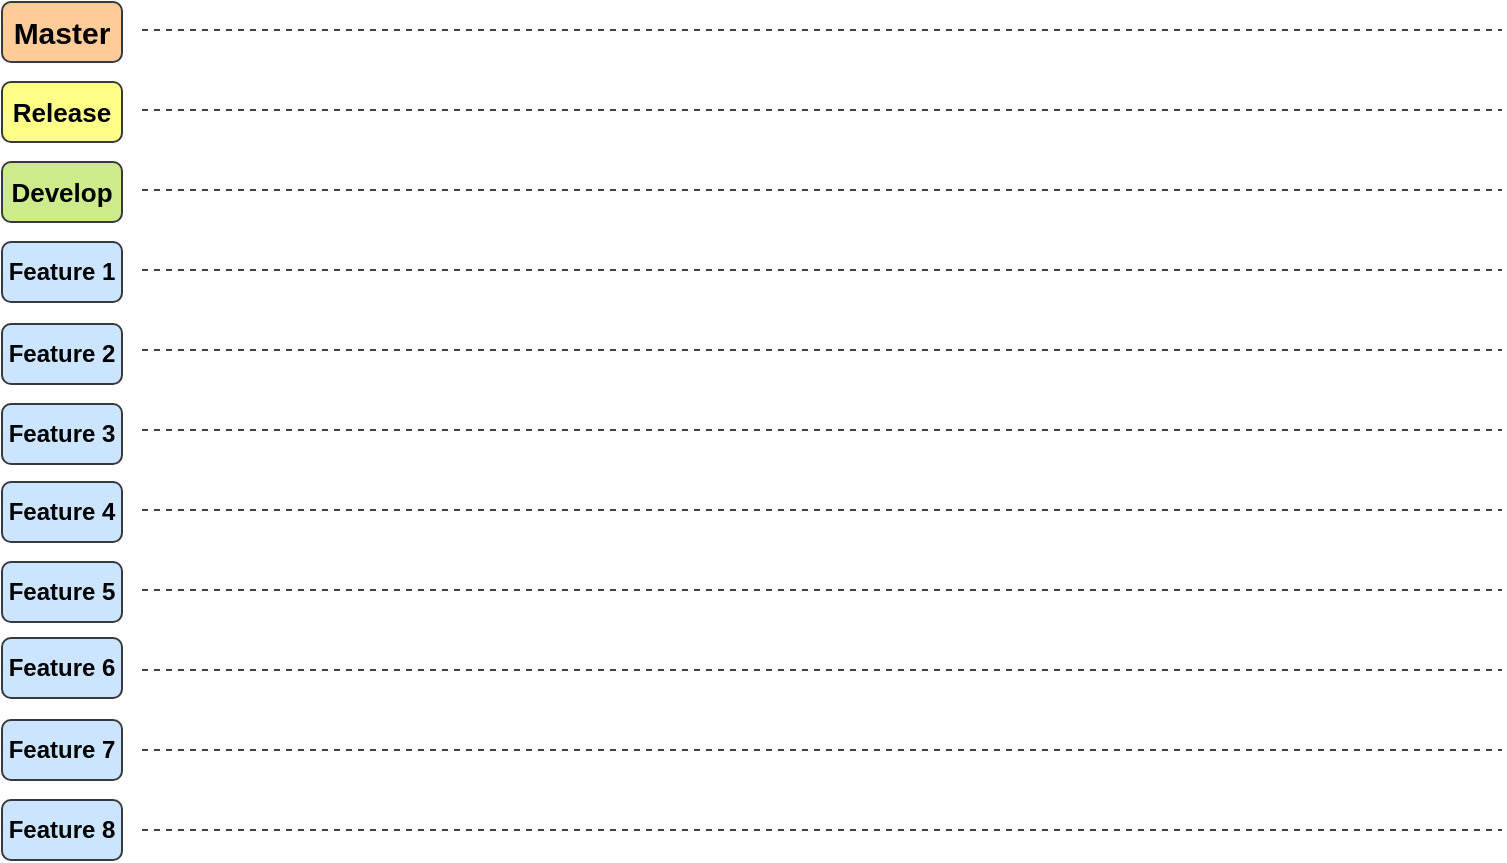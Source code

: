 <mxfile version="27.1.4" pages="2">
  <diagram name="GitFlow" id="i17rygn2k3aJgl2CBP2Y">
    <mxGraphModel dx="679" dy="358" grid="1" gridSize="10" guides="1" tooltips="1" connect="1" arrows="1" fold="1" page="1" pageScale="1" pageWidth="827" pageHeight="1169" math="0" shadow="0">
      <root>
        <mxCell id="0" />
        <mxCell id="1" parent="0" />
        <mxCell id="ShDthgkVqxmVfU5-ZQQK-1" value="" style="endArrow=none;html=1;rounded=0;movable=0;resizable=0;rotatable=0;deletable=0;editable=0;locked=1;connectable=0;dashed=1;opacity=75;" parent="1" edge="1">
          <mxGeometry width="50" height="50" relative="1" as="geometry">
            <mxPoint x="80" y="120" as="sourcePoint" />
            <mxPoint x="760" y="120" as="targetPoint" />
          </mxGeometry>
        </mxCell>
        <mxCell id="ShDthgkVqxmVfU5-ZQQK-2" value="" style="endArrow=none;html=1;rounded=0;movable=0;resizable=0;rotatable=0;deletable=0;editable=0;locked=1;connectable=0;dashed=1;opacity=75;" parent="1" edge="1">
          <mxGeometry width="50" height="50" relative="1" as="geometry">
            <mxPoint x="80" y="160" as="sourcePoint" />
            <mxPoint x="760" y="160" as="targetPoint" />
          </mxGeometry>
        </mxCell>
        <mxCell id="ShDthgkVqxmVfU5-ZQQK-3" value="" style="endArrow=none;html=1;rounded=0;movable=0;resizable=0;rotatable=0;deletable=0;editable=0;locked=1;connectable=0;dashed=1;opacity=75;" parent="1" edge="1">
          <mxGeometry width="50" height="50" relative="1" as="geometry">
            <mxPoint x="80" y="200" as="sourcePoint" />
            <mxPoint x="760" y="200" as="targetPoint" />
          </mxGeometry>
        </mxCell>
        <mxCell id="ShDthgkVqxmVfU5-ZQQK-4" value="" style="endArrow=none;html=1;rounded=0;movable=0;resizable=0;rotatable=0;deletable=0;editable=0;locked=1;connectable=0;dashed=1;opacity=75;" parent="1" edge="1">
          <mxGeometry width="50" height="50" relative="1" as="geometry">
            <mxPoint x="80" y="240" as="sourcePoint" />
            <mxPoint x="760" y="240" as="targetPoint" />
          </mxGeometry>
        </mxCell>
        <mxCell id="ShDthgkVqxmVfU5-ZQQK-5" value="" style="endArrow=none;html=1;rounded=0;movable=0;resizable=0;rotatable=0;deletable=0;editable=0;locked=1;connectable=0;dashed=1;opacity=75;" parent="1" edge="1">
          <mxGeometry width="50" height="50" relative="1" as="geometry">
            <mxPoint x="80" y="280" as="sourcePoint" />
            <mxPoint x="760" y="280" as="targetPoint" />
          </mxGeometry>
        </mxCell>
        <mxCell id="ShDthgkVqxmVfU5-ZQQK-6" value="" style="endArrow=none;html=1;rounded=0;movable=0;resizable=0;rotatable=0;deletable=0;editable=0;locked=1;connectable=0;dashed=1;opacity=75;" parent="1" edge="1">
          <mxGeometry width="50" height="50" relative="1" as="geometry">
            <mxPoint x="80" y="320" as="sourcePoint" />
            <mxPoint x="760" y="320" as="targetPoint" />
          </mxGeometry>
        </mxCell>
        <mxCell id="ShDthgkVqxmVfU5-ZQQK-7" value="" style="endArrow=none;html=1;rounded=0;movable=0;resizable=0;rotatable=0;deletable=0;editable=0;locked=1;connectable=0;dashed=1;opacity=75;" parent="1" edge="1">
          <mxGeometry width="50" height="50" relative="1" as="geometry">
            <mxPoint x="80" y="360" as="sourcePoint" />
            <mxPoint x="760" y="360" as="targetPoint" />
          </mxGeometry>
        </mxCell>
        <mxCell id="ShDthgkVqxmVfU5-ZQQK-8" value="" style="endArrow=none;html=1;rounded=0;movable=0;resizable=0;rotatable=0;deletable=0;editable=0;locked=1;connectable=0;dashed=1;opacity=75;" parent="1" edge="1">
          <mxGeometry width="50" height="50" relative="1" as="geometry">
            <mxPoint x="80" y="400" as="sourcePoint" />
            <mxPoint x="760" y="400" as="targetPoint" />
          </mxGeometry>
        </mxCell>
        <mxCell id="ShDthgkVqxmVfU5-ZQQK-9" value="&lt;b&gt;&lt;font style=&quot;font-size: 15px;&quot;&gt;Master&lt;/font&gt;&lt;/b&gt;" style="rounded=1;whiteSpace=wrap;html=1;fillColor=#ffcc99;strokeColor=#36393d;movable=0;resizable=0;rotatable=0;deletable=0;editable=0;locked=1;connectable=0;" parent="1" vertex="1">
          <mxGeometry x="10" y="106" width="60" height="30" as="geometry" />
        </mxCell>
        <mxCell id="ShDthgkVqxmVfU5-ZQQK-10" value="&lt;b style=&quot;&quot;&gt;&lt;font style=&quot;font-size: 13px;&quot;&gt;Release&lt;/font&gt;&lt;/b&gt;" style="rounded=1;whiteSpace=wrap;html=1;fillColor=#ffff88;strokeColor=#36393d;movable=0;resizable=0;rotatable=0;deletable=0;editable=0;locked=1;connectable=0;" parent="1" vertex="1">
          <mxGeometry x="10" y="146" width="60" height="30" as="geometry" />
        </mxCell>
        <mxCell id="ShDthgkVqxmVfU5-ZQQK-11" value="&lt;b&gt;&lt;font style=&quot;font-size: 13px;&quot;&gt;Develop&lt;/font&gt;&lt;/b&gt;" style="rounded=1;whiteSpace=wrap;html=1;fillColor=#cdeb8b;strokeColor=#36393d;movable=0;resizable=0;rotatable=0;deletable=0;editable=0;locked=1;connectable=0;" parent="1" vertex="1">
          <mxGeometry x="10" y="186" width="60" height="30" as="geometry" />
        </mxCell>
        <mxCell id="ShDthgkVqxmVfU5-ZQQK-12" value="&lt;b&gt;&lt;font&gt;Feature 1&lt;/font&gt;&lt;/b&gt;" style="rounded=1;whiteSpace=wrap;html=1;fillColor=#cce5ff;strokeColor=#36393d;movable=0;resizable=0;rotatable=0;deletable=0;editable=0;locked=1;connectable=0;" parent="1" vertex="1">
          <mxGeometry x="10" y="226" width="60" height="30" as="geometry" />
        </mxCell>
        <mxCell id="ShDthgkVqxmVfU5-ZQQK-15" value="&lt;b&gt;&lt;font&gt;Feature 2&lt;/font&gt;&lt;/b&gt;" style="rounded=1;whiteSpace=wrap;html=1;fillColor=#cce5ff;strokeColor=#36393d;movable=0;resizable=0;rotatable=0;deletable=0;editable=0;locked=1;connectable=0;" parent="1" vertex="1">
          <mxGeometry x="10" y="267" width="60" height="30" as="geometry" />
        </mxCell>
        <mxCell id="ShDthgkVqxmVfU5-ZQQK-16" value="&lt;b&gt;&lt;font&gt;Feature 3&lt;/font&gt;&lt;/b&gt;" style="rounded=1;whiteSpace=wrap;html=1;fillColor=#cce5ff;strokeColor=#36393d;movable=0;resizable=0;rotatable=0;deletable=0;editable=0;locked=1;connectable=0;" parent="1" vertex="1">
          <mxGeometry x="10" y="307" width="60" height="30" as="geometry" />
        </mxCell>
        <mxCell id="ShDthgkVqxmVfU5-ZQQK-17" value="&lt;b&gt;&lt;font&gt;Feature 4&lt;/font&gt;&lt;/b&gt;" style="rounded=1;whiteSpace=wrap;html=1;fillColor=#cce5ff;strokeColor=#36393d;movable=0;resizable=0;rotatable=0;deletable=0;editable=0;locked=1;connectable=0;" parent="1" vertex="1">
          <mxGeometry x="10" y="346" width="60" height="30" as="geometry" />
        </mxCell>
        <mxCell id="ShDthgkVqxmVfU5-ZQQK-18" value="&lt;b&gt;&lt;font&gt;Feature 5&lt;/font&gt;&lt;/b&gt;" style="rounded=1;whiteSpace=wrap;html=1;fillColor=#cce5ff;strokeColor=#36393d;movable=0;resizable=0;rotatable=0;deletable=0;editable=0;locked=1;connectable=0;" parent="1" vertex="1">
          <mxGeometry x="10" y="386" width="60" height="30" as="geometry" />
        </mxCell>
        <mxCell id="ShDthgkVqxmVfU5-ZQQK-19" value="" style="endArrow=none;html=1;rounded=0;movable=0;resizable=0;rotatable=0;deletable=0;editable=0;locked=1;connectable=0;dashed=1;opacity=75;" parent="1" edge="1">
          <mxGeometry width="50" height="50" relative="1" as="geometry">
            <mxPoint x="80" y="440" as="sourcePoint" />
            <mxPoint x="760" y="440" as="targetPoint" />
          </mxGeometry>
        </mxCell>
        <mxCell id="ShDthgkVqxmVfU5-ZQQK-20" value="&lt;b&gt;&lt;font&gt;Feature 6&lt;/font&gt;&lt;/b&gt;" style="rounded=1;whiteSpace=wrap;html=1;fillColor=#cce5ff;strokeColor=#36393d;movable=0;resizable=0;rotatable=0;deletable=0;editable=0;locked=1;connectable=0;" parent="1" vertex="1">
          <mxGeometry x="10" y="424" width="60" height="30" as="geometry" />
        </mxCell>
        <mxCell id="ShDthgkVqxmVfU5-ZQQK-21" value="" style="endArrow=none;html=1;rounded=0;movable=0;resizable=0;rotatable=0;deletable=0;editable=0;locked=1;connectable=0;dashed=1;opacity=75;" parent="1" edge="1">
          <mxGeometry width="50" height="50" relative="1" as="geometry">
            <mxPoint x="80" y="480" as="sourcePoint" />
            <mxPoint x="760" y="480" as="targetPoint" />
          </mxGeometry>
        </mxCell>
        <mxCell id="ShDthgkVqxmVfU5-ZQQK-22" value="&lt;b&gt;&lt;font&gt;Feature 7&lt;/font&gt;&lt;/b&gt;" style="rounded=1;whiteSpace=wrap;html=1;fillColor=#cce5ff;strokeColor=#36393d;movable=0;resizable=0;rotatable=0;deletable=0;editable=0;locked=1;connectable=0;" parent="1" vertex="1">
          <mxGeometry x="10" y="465" width="60" height="30" as="geometry" />
        </mxCell>
        <mxCell id="ShDthgkVqxmVfU5-ZQQK-23" value="" style="endArrow=none;html=1;rounded=0;movable=0;resizable=0;rotatable=0;deletable=0;editable=0;locked=1;connectable=0;dashed=1;opacity=75;" parent="1" edge="1">
          <mxGeometry width="50" height="50" relative="1" as="geometry">
            <mxPoint x="80" y="520" as="sourcePoint" />
            <mxPoint x="760" y="520" as="targetPoint" />
          </mxGeometry>
        </mxCell>
        <mxCell id="ShDthgkVqxmVfU5-ZQQK-24" value="&lt;b&gt;&lt;font&gt;Feature 8&lt;/font&gt;&lt;/b&gt;" style="rounded=1;whiteSpace=wrap;html=1;fillColor=#cce5ff;strokeColor=#36393d;movable=0;resizable=0;rotatable=0;deletable=0;editable=0;locked=1;connectable=0;" parent="1" vertex="1">
          <mxGeometry x="10" y="505" width="60" height="30" as="geometry" />
        </mxCell>
<<<<<<< HEAD
        <mxCell id="JrLoDd9u727kmPOyoT-V-2" value="" style="edgeStyle=orthogonalEdgeStyle;rounded=1;orthogonalLoop=1;jettySize=auto;html=1;strokeWidth=2;endArrow=none;endFill=1;startFill=0;curved=0;" parent="1" source="ShDthgkVqxmVfU5-ZQQK-25" target="JrLoDd9u727kmPOyoT-V-1" edge="1">
          <mxGeometry relative="1" as="geometry">
            <Array as="points">
              <mxPoint x="100" y="200" />
            </Array>
          </mxGeometry>
        </mxCell>
        <mxCell id="ShDthgkVqxmVfU5-ZQQK-25" value="" style="ellipse;whiteSpace=wrap;html=1;aspect=fixed;fillColor=#ffcc99;strokeColor=#000000;strokeWidth=4;" parent="1" vertex="1">
          <mxGeometry x="90" y="110" width="20" height="20" as="geometry" />
        </mxCell>
        <mxCell id="rqw6NLMTbMHe_5io2sS1-4" value="" style="edgeStyle=orthogonalEdgeStyle;rounded=1;orthogonalLoop=1;jettySize=auto;html=1;strokeWidth=2;curved=0;endArrow=none;startFill=0;" parent="1" source="JrLoDd9u727kmPOyoT-V-1" target="rqw6NLMTbMHe_5io2sS1-1" edge="1">
          <mxGeometry relative="1" as="geometry">
            <Array as="points">
              <mxPoint x="140" y="240" />
            </Array>
          </mxGeometry>
        </mxCell>
        <mxCell id="JrLoDd9u727kmPOyoT-V-1" value="" style="ellipse;whiteSpace=wrap;html=1;aspect=fixed;fillColor=#cdeb8b;strokeColor=#000000;strokeWidth=2;" parent="1" vertex="1">
          <mxGeometry x="130" y="190" width="20" height="20" as="geometry" />
        </mxCell>
        <mxCell id="BNseOGVSUCUKMhUlysPT-4" value="" style="edgeStyle=orthogonalEdgeStyle;rounded=0;orthogonalLoop=1;jettySize=auto;html=1;endArrow=none;startFill=0;strokeWidth=2;" edge="1" parent="1" source="rqw6NLMTbMHe_5io2sS1-1" target="BNseOGVSUCUKMhUlysPT-3">
          <mxGeometry relative="1" as="geometry" />
        </mxCell>
        <mxCell id="rqw6NLMTbMHe_5io2sS1-1" value="" style="ellipse;whiteSpace=wrap;html=1;aspect=fixed;fillColor=#cce5ff;strokeColor=#000000;strokeWidth=2;direction=north;" parent="1" vertex="1">
          <mxGeometry x="150" y="230" width="20" height="20" as="geometry" />
        </mxCell>
        <mxCell id="BNseOGVSUCUKMhUlysPT-1" value="" style="ellipse;whiteSpace=wrap;html=1;aspect=fixed;fillColor=#cce5ff;strokeColor=#000000;strokeWidth=2;direction=north;" vertex="1" parent="1">
          <mxGeometry x="150" y="390" width="20" height="20" as="geometry" />
        </mxCell>
        <mxCell id="BNseOGVSUCUKMhUlysPT-2" value="" style="edgeStyle=orthogonalEdgeStyle;rounded=1;orthogonalLoop=1;jettySize=auto;html=1;strokeWidth=2;curved=0;endArrow=none;startFill=0;" edge="1" parent="1">
          <mxGeometry relative="1" as="geometry">
            <Array as="points">
              <mxPoint x="140" y="400" />
            </Array>
            <mxPoint x="140" y="230" as="sourcePoint" />
            <mxPoint x="150" y="400" as="targetPoint" />
          </mxGeometry>
        </mxCell>
        <mxCell id="BNseOGVSUCUKMhUlysPT-3" value="" style="ellipse;whiteSpace=wrap;html=1;aspect=fixed;fillColor=#cce5ff;strokeColor=#000000;strokeWidth=2;direction=north;" vertex="1" parent="1">
          <mxGeometry x="190" y="230" width="20" height="20" as="geometry" />
        </mxCell>
        <mxCell id="BNseOGVSUCUKMhUlysPT-5" value="v0.0" style="text;html=1;align=center;verticalAlign=middle;whiteSpace=wrap;rounded=0;" vertex="1" parent="1">
          <mxGeometry x="145" y="253" width="30" height="10" as="geometry" />
        </mxCell>
        <mxCell id="BNseOGVSUCUKMhUlysPT-6" value="v0.2" style="text;html=1;align=center;verticalAlign=middle;whiteSpace=wrap;rounded=0;" vertex="1" parent="1">
          <mxGeometry x="185" y="253" width="30" height="10" as="geometry" />
        </mxCell>
        <mxCell id="BNseOGVSUCUKMhUlysPT-7" value="v0.0" style="text;html=1;align=center;verticalAlign=middle;whiteSpace=wrap;rounded=0;" vertex="1" parent="1">
          <mxGeometry x="145" y="412" width="30" height="10" as="geometry" />
        </mxCell>
      </root>
    </mxGraphModel>
  </diagram>
  <diagram name="Feature2" id="S4usZ1u4IqkqzzwAJ33Z">
    <mxGraphModel dx="1426" dy="751" grid="1" gridSize="10" guides="1" tooltips="1" connect="1" arrows="1" fold="1" page="1" pageScale="1" pageWidth="827" pageHeight="1169" math="0" shadow="0">
=======
        <mxCell id="ShDthgkVqxmVfU5-ZQQK-25" value="" style="ellipse;whiteSpace=wrap;html=1;aspect=fixed;fillColor=#ffcc99;strokeColor=#36393d;strokeWidth=4;" parent="1" vertex="1">
          <mxGeometry x="90" y="110" width="20" height="20" as="geometry" />
        </mxCell>
      </root>
    </mxGraphModel>
  </diagram>
  <diagram name="Develop" id="S4usZ1u4IqkqzzwAJ33Z">
    <mxGraphModel dx="570" dy="300" grid="1" gridSize="10" guides="1" tooltips="1" connect="1" arrows="1" fold="1" page="1" pageScale="1" pageWidth="827" pageHeight="1169" math="0" shadow="0">
>>>>>>> ad6e8b5c661944e1dd065ca7470230dc1f4761df
      <root>
        <mxCell id="ApYrRXQRJ9XVSHwYz7zL-0" />
        <mxCell id="ApYrRXQRJ9XVSHwYz7zL-1" parent="ApYrRXQRJ9XVSHwYz7zL-0" />
        <mxCell id="ApYrRXQRJ9XVSHwYz7zL-3" value="" style="endArrow=none;html=1;rounded=0;movable=0;resizable=0;rotatable=0;deletable=0;editable=0;locked=1;connectable=0;dashed=1;opacity=75;" parent="ApYrRXQRJ9XVSHwYz7zL-1" edge="1">
          <mxGeometry width="50" height="50" relative="1" as="geometry">
            <mxPoint x="80" y="160" as="sourcePoint" />
            <mxPoint x="760" y="160" as="targetPoint" />
          </mxGeometry>
        </mxCell>
        <mxCell id="ApYrRXQRJ9XVSHwYz7zL-4" value="" style="endArrow=none;html=1;rounded=0;movable=0;resizable=0;rotatable=0;deletable=0;editable=0;locked=1;connectable=0;dashed=1;opacity=75;" parent="ApYrRXQRJ9XVSHwYz7zL-1" edge="1">
          <mxGeometry width="50" height="50" relative="1" as="geometry">
            <mxPoint x="80" y="200" as="sourcePoint" />
            <mxPoint x="760" y="200" as="targetPoint" />
          </mxGeometry>
        </mxCell>
        <mxCell id="ApYrRXQRJ9XVSHwYz7zL-5" value="" style="endArrow=none;html=1;rounded=0;movable=0;resizable=0;rotatable=0;deletable=0;editable=0;locked=1;connectable=0;dashed=1;opacity=75;" parent="ApYrRXQRJ9XVSHwYz7zL-1" edge="1">
          <mxGeometry width="50" height="50" relative="1" as="geometry">
            <mxPoint x="80" y="240" as="sourcePoint" />
            <mxPoint x="760" y="240" as="targetPoint" />
          </mxGeometry>
        </mxCell>
        <mxCell id="ApYrRXQRJ9XVSHwYz7zL-11" value="&lt;b style=&quot;&quot;&gt;&lt;font style=&quot;font-size: 13px;&quot;&gt;Release&lt;/font&gt;&lt;/b&gt;" style="rounded=1;whiteSpace=wrap;html=1;fillColor=#ffff88;strokeColor=#36393d;movable=0;resizable=0;rotatable=0;deletable=0;editable=0;locked=1;connectable=0;" parent="ApYrRXQRJ9XVSHwYz7zL-1" vertex="1">
          <mxGeometry x="10" y="146" width="60" height="30" as="geometry" />
        </mxCell>
        <mxCell id="ApYrRXQRJ9XVSHwYz7zL-12" value="&lt;b&gt;&lt;font style=&quot;font-size: 13px;&quot;&gt;Develop&lt;/font&gt;&lt;/b&gt;" style="rounded=1;whiteSpace=wrap;html=1;fillColor=#cdeb8b;strokeColor=#36393d;movable=0;resizable=0;rotatable=0;deletable=0;editable=0;locked=1;connectable=0;" parent="ApYrRXQRJ9XVSHwYz7zL-1" vertex="1">
          <mxGeometry x="10" y="186" width="60" height="30" as="geometry" />
        </mxCell>
<<<<<<< HEAD
        <mxCell id="ApYrRXQRJ9XVSHwYz7zL-13" value="&lt;b&gt;&lt;font&gt;Feature1&lt;/font&gt;&lt;/b&gt;" style="rounded=1;whiteSpace=wrap;html=1;fillColor=#cce5ff;strokeColor=#36393d;movable=1;resizable=1;rotatable=1;deletable=1;editable=1;locked=0;connectable=1;" parent="ApYrRXQRJ9XVSHwYz7zL-1" vertex="1">
          <mxGeometry x="10" y="226" width="60" height="30" as="geometry" />
        </mxCell>
=======
        <mxCell id="ApYrRXQRJ9XVSHwYz7zL-13" value="&lt;b&gt;&lt;font&gt;Feature 1&lt;/font&gt;&lt;/b&gt;" style="rounded=1;whiteSpace=wrap;html=1;fillColor=#cce5ff;strokeColor=#36393d;movable=1;resizable=1;rotatable=1;deletable=1;editable=1;locked=0;connectable=1;" parent="ApYrRXQRJ9XVSHwYz7zL-1" vertex="1">
          <mxGeometry x="10" y="226" width="60" height="30" as="geometry" />
        </mxCell>
        <mxCell id="ApYrRXQRJ9XVSHwYz7zL-24" value="" style="ellipse;whiteSpace=wrap;html=1;aspect=fixed;fillColor=#cdeb8b;strokeColor=#000000;strokeWidth=2;" parent="ApYrRXQRJ9XVSHwYz7zL-1" vertex="1">
          <mxGeometry x="110" y="190" width="20" height="20" as="geometry" />
        </mxCell>
        <mxCell id="BdCt3V9x1Z4cOlTj863K-1" value="" style="edgeStyle=orthogonalEdgeStyle;rounded=1;orthogonalLoop=1;jettySize=auto;html=1;curved=0;strokeWidth=2;endArrow=none;startFill=0;" edge="1" parent="ApYrRXQRJ9XVSHwYz7zL-1" source="BdCt3V9x1Z4cOlTj863K-0" target="ApYrRXQRJ9XVSHwYz7zL-24">
          <mxGeometry relative="1" as="geometry" />
        </mxCell>
        <mxCell id="BdCt3V9x1Z4cOlTj863K-0" value="" style="ellipse;whiteSpace=wrap;html=1;aspect=fixed;fillColor=#cce5ff;strokeColor=#000000;strokeWidth=2;" vertex="1" parent="ApYrRXQRJ9XVSHwYz7zL-1">
          <mxGeometry x="150" y="231" width="20" height="20" as="geometry" />
        </mxCell>
>>>>>>> ad6e8b5c661944e1dd065ca7470230dc1f4761df
      </root>
    </mxGraphModel>
  </diagram>
</mxfile>

